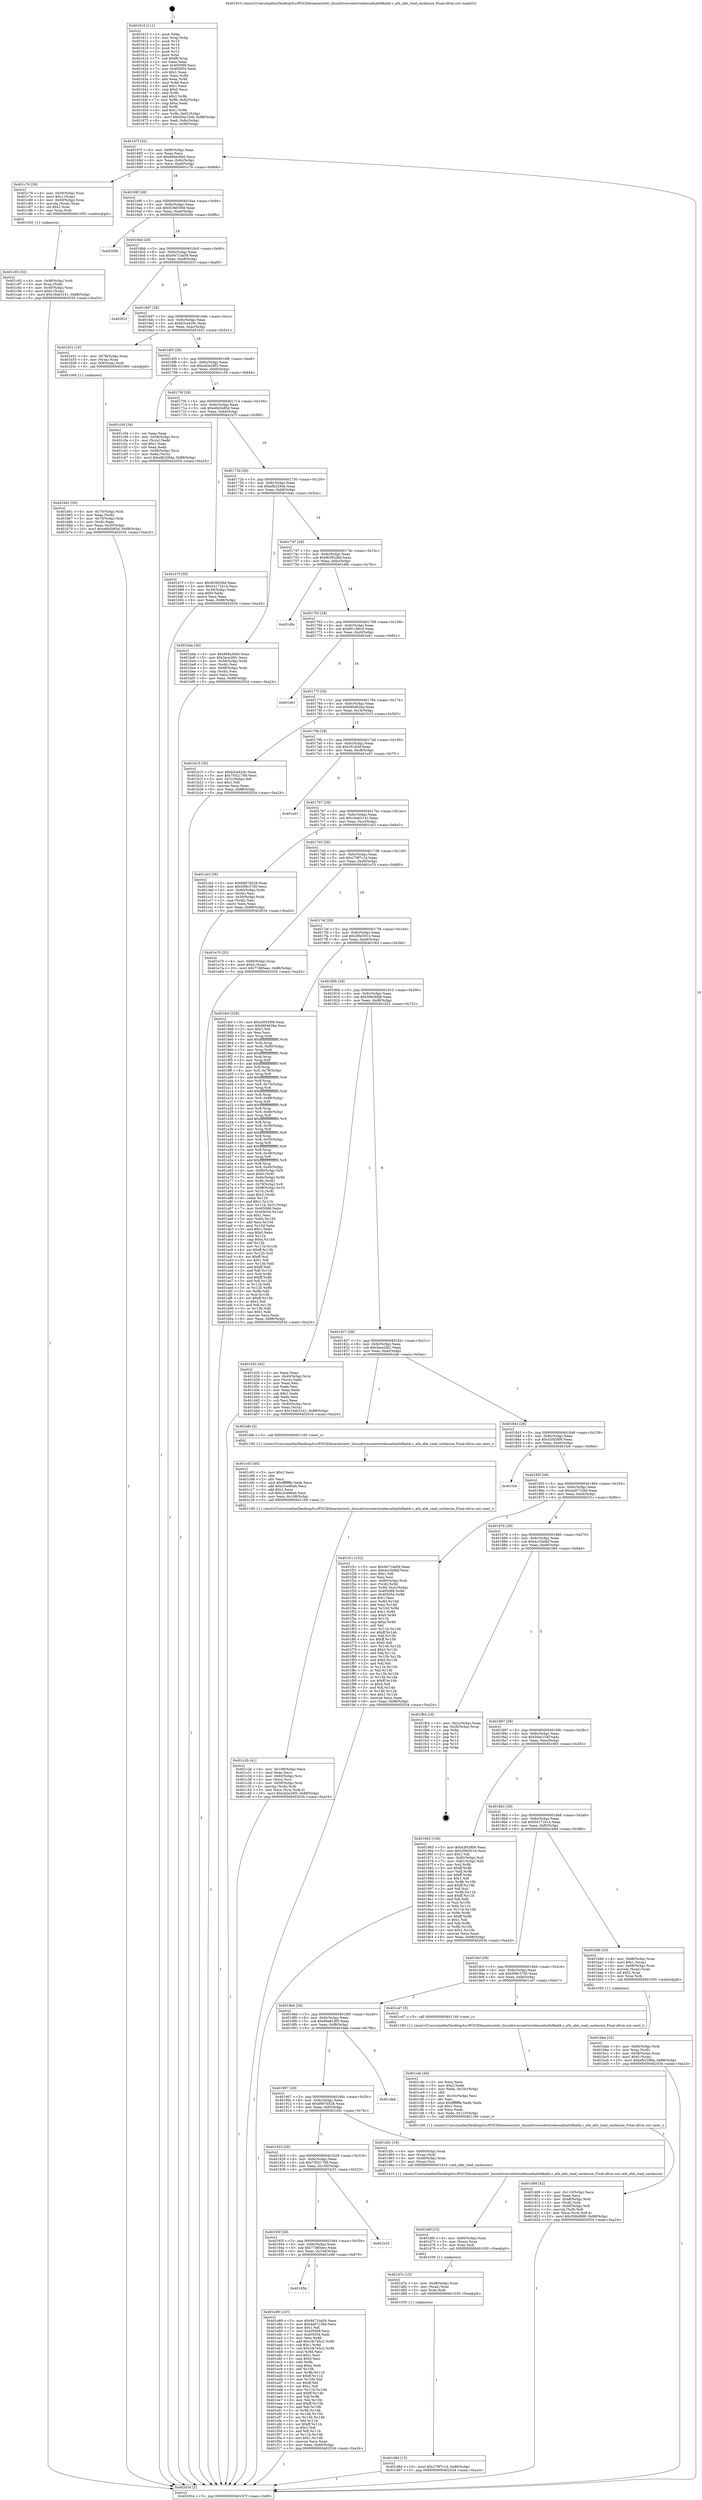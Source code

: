 digraph "0x401610" {
  label = "0x401610 (/mnt/c/Users/mathe/Desktop/tcc/POCII/binaries/extr_linuxdriversnetwirelessathath9kahb.c_ath_ahb_read_cachesize_Final-ollvm.out::main(0))"
  labelloc = "t"
  node[shape=record]

  Entry [label="",width=0.3,height=0.3,shape=circle,fillcolor=black,style=filled]
  "0x40167f" [label="{
     0x40167f [32]\l
     | [instrs]\l
     &nbsp;&nbsp;0x40167f \<+6\>: mov -0x88(%rbp),%eax\l
     &nbsp;&nbsp;0x401685 \<+2\>: mov %eax,%ecx\l
     &nbsp;&nbsp;0x401687 \<+6\>: sub $0x808a30e0,%ecx\l
     &nbsp;&nbsp;0x40168d \<+6\>: mov %eax,-0x9c(%rbp)\l
     &nbsp;&nbsp;0x401693 \<+6\>: mov %ecx,-0xa0(%rbp)\l
     &nbsp;&nbsp;0x401699 \<+6\>: je 0000000000401c76 \<main+0x666\>\l
  }"]
  "0x401c76" [label="{
     0x401c76 [29]\l
     | [instrs]\l
     &nbsp;&nbsp;0x401c76 \<+4\>: mov -0x50(%rbp),%rax\l
     &nbsp;&nbsp;0x401c7a \<+6\>: movl $0x1,(%rax)\l
     &nbsp;&nbsp;0x401c80 \<+4\>: mov -0x50(%rbp),%rax\l
     &nbsp;&nbsp;0x401c84 \<+3\>: movslq (%rax),%rax\l
     &nbsp;&nbsp;0x401c87 \<+4\>: shl $0x2,%rax\l
     &nbsp;&nbsp;0x401c8b \<+3\>: mov %rax,%rdi\l
     &nbsp;&nbsp;0x401c8e \<+5\>: call 0000000000401050 \<malloc@plt\>\l
     | [calls]\l
     &nbsp;&nbsp;0x401050 \{1\} (unknown)\l
  }"]
  "0x40169f" [label="{
     0x40169f [28]\l
     | [instrs]\l
     &nbsp;&nbsp;0x40169f \<+5\>: jmp 00000000004016a4 \<main+0x94\>\l
     &nbsp;&nbsp;0x4016a4 \<+6\>: mov -0x9c(%rbp),%eax\l
     &nbsp;&nbsp;0x4016aa \<+5\>: sub $0x929e559d,%eax\l
     &nbsp;&nbsp;0x4016af \<+6\>: mov %eax,-0xa4(%rbp)\l
     &nbsp;&nbsp;0x4016b5 \<+6\>: je 000000000040200b \<main+0x9fb\>\l
  }"]
  Exit [label="",width=0.3,height=0.3,shape=circle,fillcolor=black,style=filled,peripheries=2]
  "0x40200b" [label="{
     0x40200b\l
  }", style=dashed]
  "0x4016bb" [label="{
     0x4016bb [28]\l
     | [instrs]\l
     &nbsp;&nbsp;0x4016bb \<+5\>: jmp 00000000004016c0 \<main+0xb0\>\l
     &nbsp;&nbsp;0x4016c0 \<+6\>: mov -0x9c(%rbp),%eax\l
     &nbsp;&nbsp;0x4016c6 \<+5\>: sub $0x9471da59,%eax\l
     &nbsp;&nbsp;0x4016cb \<+6\>: mov %eax,-0xa8(%rbp)\l
     &nbsp;&nbsp;0x4016d1 \<+6\>: je 000000000040201f \<main+0xa0f\>\l
  }"]
  "0x40195b" [label="{
     0x40195b\l
  }", style=dashed]
  "0x40201f" [label="{
     0x40201f\l
  }", style=dashed]
  "0x4016d7" [label="{
     0x4016d7 [28]\l
     | [instrs]\l
     &nbsp;&nbsp;0x4016d7 \<+5\>: jmp 00000000004016dc \<main+0xcc\>\l
     &nbsp;&nbsp;0x4016dc \<+6\>: mov -0x9c(%rbp),%eax\l
     &nbsp;&nbsp;0x4016e2 \<+5\>: sub $0xb3ce429c,%eax\l
     &nbsp;&nbsp;0x4016e7 \<+6\>: mov %eax,-0xac(%rbp)\l
     &nbsp;&nbsp;0x4016ed \<+6\>: je 0000000000401b51 \<main+0x541\>\l
  }"]
  "0x401e89" [label="{
     0x401e89 [147]\l
     | [instrs]\l
     &nbsp;&nbsp;0x401e89 \<+5\>: mov $0x9471da59,%eax\l
     &nbsp;&nbsp;0x401e8e \<+5\>: mov $0x4a9713dd,%ecx\l
     &nbsp;&nbsp;0x401e93 \<+2\>: mov $0x1,%dl\l
     &nbsp;&nbsp;0x401e95 \<+7\>: mov 0x405068,%esi\l
     &nbsp;&nbsp;0x401e9c \<+7\>: mov 0x405054,%edi\l
     &nbsp;&nbsp;0x401ea3 \<+3\>: mov %esi,%r8d\l
     &nbsp;&nbsp;0x401ea6 \<+7\>: add $0x1fa745c2,%r8d\l
     &nbsp;&nbsp;0x401ead \<+4\>: sub $0x1,%r8d\l
     &nbsp;&nbsp;0x401eb1 \<+7\>: sub $0x1fa745c2,%r8d\l
     &nbsp;&nbsp;0x401eb8 \<+4\>: imul %r8d,%esi\l
     &nbsp;&nbsp;0x401ebc \<+3\>: and $0x1,%esi\l
     &nbsp;&nbsp;0x401ebf \<+3\>: cmp $0x0,%esi\l
     &nbsp;&nbsp;0x401ec2 \<+4\>: sete %r9b\l
     &nbsp;&nbsp;0x401ec6 \<+3\>: cmp $0xa,%edi\l
     &nbsp;&nbsp;0x401ec9 \<+4\>: setl %r10b\l
     &nbsp;&nbsp;0x401ecd \<+3\>: mov %r9b,%r11b\l
     &nbsp;&nbsp;0x401ed0 \<+4\>: xor $0xff,%r11b\l
     &nbsp;&nbsp;0x401ed4 \<+3\>: mov %r10b,%bl\l
     &nbsp;&nbsp;0x401ed7 \<+3\>: xor $0xff,%bl\l
     &nbsp;&nbsp;0x401eda \<+3\>: xor $0x1,%dl\l
     &nbsp;&nbsp;0x401edd \<+3\>: mov %r11b,%r14b\l
     &nbsp;&nbsp;0x401ee0 \<+4\>: and $0xff,%r14b\l
     &nbsp;&nbsp;0x401ee4 \<+3\>: and %dl,%r9b\l
     &nbsp;&nbsp;0x401ee7 \<+3\>: mov %bl,%r15b\l
     &nbsp;&nbsp;0x401eea \<+4\>: and $0xff,%r15b\l
     &nbsp;&nbsp;0x401eee \<+3\>: and %dl,%r10b\l
     &nbsp;&nbsp;0x401ef1 \<+3\>: or %r9b,%r14b\l
     &nbsp;&nbsp;0x401ef4 \<+3\>: or %r10b,%r15b\l
     &nbsp;&nbsp;0x401ef7 \<+3\>: xor %r15b,%r14b\l
     &nbsp;&nbsp;0x401efa \<+3\>: or %bl,%r11b\l
     &nbsp;&nbsp;0x401efd \<+4\>: xor $0xff,%r11b\l
     &nbsp;&nbsp;0x401f01 \<+3\>: or $0x1,%dl\l
     &nbsp;&nbsp;0x401f04 \<+3\>: and %dl,%r11b\l
     &nbsp;&nbsp;0x401f07 \<+3\>: or %r11b,%r14b\l
     &nbsp;&nbsp;0x401f0a \<+4\>: test $0x1,%r14b\l
     &nbsp;&nbsp;0x401f0e \<+3\>: cmovne %ecx,%eax\l
     &nbsp;&nbsp;0x401f11 \<+6\>: mov %eax,-0x88(%rbp)\l
     &nbsp;&nbsp;0x401f17 \<+5\>: jmp 0000000000402034 \<main+0xa24\>\l
  }"]
  "0x401b51" [label="{
     0x401b51 [16]\l
     | [instrs]\l
     &nbsp;&nbsp;0x401b51 \<+4\>: mov -0x78(%rbp),%rax\l
     &nbsp;&nbsp;0x401b55 \<+3\>: mov (%rax),%rax\l
     &nbsp;&nbsp;0x401b58 \<+4\>: mov 0x8(%rax),%rdi\l
     &nbsp;&nbsp;0x401b5c \<+5\>: call 0000000000401060 \<atoi@plt\>\l
     | [calls]\l
     &nbsp;&nbsp;0x401060 \{1\} (unknown)\l
  }"]
  "0x4016f3" [label="{
     0x4016f3 [28]\l
     | [instrs]\l
     &nbsp;&nbsp;0x4016f3 \<+5\>: jmp 00000000004016f8 \<main+0xe8\>\l
     &nbsp;&nbsp;0x4016f8 \<+6\>: mov -0x9c(%rbp),%eax\l
     &nbsp;&nbsp;0x4016fe \<+5\>: sub $0xcb2e26f3,%eax\l
     &nbsp;&nbsp;0x401703 \<+6\>: mov %eax,-0xb0(%rbp)\l
     &nbsp;&nbsp;0x401709 \<+6\>: je 0000000000401c54 \<main+0x644\>\l
  }"]
  "0x40193f" [label="{
     0x40193f [28]\l
     | [instrs]\l
     &nbsp;&nbsp;0x40193f \<+5\>: jmp 0000000000401944 \<main+0x334\>\l
     &nbsp;&nbsp;0x401944 \<+6\>: mov -0x9c(%rbp),%eax\l
     &nbsp;&nbsp;0x40194a \<+5\>: sub $0x77d85eec,%eax\l
     &nbsp;&nbsp;0x40194f \<+6\>: mov %eax,-0x104(%rbp)\l
     &nbsp;&nbsp;0x401955 \<+6\>: je 0000000000401e89 \<main+0x879\>\l
  }"]
  "0x401c54" [label="{
     0x401c54 [34]\l
     | [instrs]\l
     &nbsp;&nbsp;0x401c54 \<+2\>: xor %eax,%eax\l
     &nbsp;&nbsp;0x401c56 \<+4\>: mov -0x58(%rbp),%rcx\l
     &nbsp;&nbsp;0x401c5a \<+2\>: mov (%rcx),%edx\l
     &nbsp;&nbsp;0x401c5c \<+3\>: sub $0x1,%eax\l
     &nbsp;&nbsp;0x401c5f \<+2\>: sub %eax,%edx\l
     &nbsp;&nbsp;0x401c61 \<+4\>: mov -0x58(%rbp),%rcx\l
     &nbsp;&nbsp;0x401c65 \<+2\>: mov %edx,(%rcx)\l
     &nbsp;&nbsp;0x401c67 \<+10\>: movl $0xefb229da,-0x88(%rbp)\l
     &nbsp;&nbsp;0x401c71 \<+5\>: jmp 0000000000402034 \<main+0xa24\>\l
  }"]
  "0x40170f" [label="{
     0x40170f [28]\l
     | [instrs]\l
     &nbsp;&nbsp;0x40170f \<+5\>: jmp 0000000000401714 \<main+0x104\>\l
     &nbsp;&nbsp;0x401714 \<+6\>: mov -0x9c(%rbp),%eax\l
     &nbsp;&nbsp;0x40171a \<+5\>: sub $0xe6b5b85d,%eax\l
     &nbsp;&nbsp;0x40171f \<+6\>: mov %eax,-0xb4(%rbp)\l
     &nbsp;&nbsp;0x401725 \<+6\>: je 0000000000401b7f \<main+0x56f\>\l
  }"]
  "0x401b33" [label="{
     0x401b33\l
  }", style=dashed]
  "0x401b7f" [label="{
     0x401b7f [30]\l
     | [instrs]\l
     &nbsp;&nbsp;0x401b7f \<+5\>: mov $0xf639526d,%eax\l
     &nbsp;&nbsp;0x401b84 \<+5\>: mov $0x54171b14,%ecx\l
     &nbsp;&nbsp;0x401b89 \<+3\>: mov -0x30(%rbp),%edx\l
     &nbsp;&nbsp;0x401b8c \<+3\>: cmp $0x0,%edx\l
     &nbsp;&nbsp;0x401b8f \<+3\>: cmove %ecx,%eax\l
     &nbsp;&nbsp;0x401b92 \<+6\>: mov %eax,-0x88(%rbp)\l
     &nbsp;&nbsp;0x401b98 \<+5\>: jmp 0000000000402034 \<main+0xa24\>\l
  }"]
  "0x40172b" [label="{
     0x40172b [28]\l
     | [instrs]\l
     &nbsp;&nbsp;0x40172b \<+5\>: jmp 0000000000401730 \<main+0x120\>\l
     &nbsp;&nbsp;0x401730 \<+6\>: mov -0x9c(%rbp),%eax\l
     &nbsp;&nbsp;0x401736 \<+5\>: sub $0xefb229da,%eax\l
     &nbsp;&nbsp;0x40173b \<+6\>: mov %eax,-0xb8(%rbp)\l
     &nbsp;&nbsp;0x401741 \<+6\>: je 0000000000401bda \<main+0x5ca\>\l
  }"]
  "0x401d8d" [label="{
     0x401d8d [15]\l
     | [instrs]\l
     &nbsp;&nbsp;0x401d8d \<+10\>: movl $0x279f7c1d,-0x88(%rbp)\l
     &nbsp;&nbsp;0x401d97 \<+5\>: jmp 0000000000402034 \<main+0xa24\>\l
  }"]
  "0x401bda" [label="{
     0x401bda [36]\l
     | [instrs]\l
     &nbsp;&nbsp;0x401bda \<+5\>: mov $0x808a30e0,%eax\l
     &nbsp;&nbsp;0x401bdf \<+5\>: mov $0x3ace2fd1,%ecx\l
     &nbsp;&nbsp;0x401be4 \<+4\>: mov -0x58(%rbp),%rdx\l
     &nbsp;&nbsp;0x401be8 \<+2\>: mov (%rdx),%esi\l
     &nbsp;&nbsp;0x401bea \<+4\>: mov -0x68(%rbp),%rdx\l
     &nbsp;&nbsp;0x401bee \<+2\>: cmp (%rdx),%esi\l
     &nbsp;&nbsp;0x401bf0 \<+3\>: cmovl %ecx,%eax\l
     &nbsp;&nbsp;0x401bf3 \<+6\>: mov %eax,-0x88(%rbp)\l
     &nbsp;&nbsp;0x401bf9 \<+5\>: jmp 0000000000402034 \<main+0xa24\>\l
  }"]
  "0x401747" [label="{
     0x401747 [28]\l
     | [instrs]\l
     &nbsp;&nbsp;0x401747 \<+5\>: jmp 000000000040174c \<main+0x13c\>\l
     &nbsp;&nbsp;0x40174c \<+6\>: mov -0x9c(%rbp),%eax\l
     &nbsp;&nbsp;0x401752 \<+5\>: sub $0xf639526d,%eax\l
     &nbsp;&nbsp;0x401757 \<+6\>: mov %eax,-0xbc(%rbp)\l
     &nbsp;&nbsp;0x40175d \<+6\>: je 0000000000401d9c \<main+0x78c\>\l
  }"]
  "0x401d7e" [label="{
     0x401d7e [15]\l
     | [instrs]\l
     &nbsp;&nbsp;0x401d7e \<+4\>: mov -0x48(%rbp),%rax\l
     &nbsp;&nbsp;0x401d82 \<+3\>: mov (%rax),%rax\l
     &nbsp;&nbsp;0x401d85 \<+3\>: mov %rax,%rdi\l
     &nbsp;&nbsp;0x401d88 \<+5\>: call 0000000000401030 \<free@plt\>\l
     | [calls]\l
     &nbsp;&nbsp;0x401030 \{1\} (unknown)\l
  }"]
  "0x401d9c" [label="{
     0x401d9c\l
  }", style=dashed]
  "0x401763" [label="{
     0x401763 [28]\l
     | [instrs]\l
     &nbsp;&nbsp;0x401763 \<+5\>: jmp 0000000000401768 \<main+0x158\>\l
     &nbsp;&nbsp;0x401768 \<+6\>: mov -0x9c(%rbp),%eax\l
     &nbsp;&nbsp;0x40176e \<+5\>: sub $0xf81166c9,%eax\l
     &nbsp;&nbsp;0x401773 \<+6\>: mov %eax,-0xc0(%rbp)\l
     &nbsp;&nbsp;0x401779 \<+6\>: je 0000000000401e61 \<main+0x851\>\l
  }"]
  "0x401d6f" [label="{
     0x401d6f [15]\l
     | [instrs]\l
     &nbsp;&nbsp;0x401d6f \<+4\>: mov -0x60(%rbp),%rax\l
     &nbsp;&nbsp;0x401d73 \<+3\>: mov (%rax),%rax\l
     &nbsp;&nbsp;0x401d76 \<+3\>: mov %rax,%rdi\l
     &nbsp;&nbsp;0x401d79 \<+5\>: call 0000000000401030 \<free@plt\>\l
     | [calls]\l
     &nbsp;&nbsp;0x401030 \{1\} (unknown)\l
  }"]
  "0x401e61" [label="{
     0x401e61\l
  }", style=dashed]
  "0x40177f" [label="{
     0x40177f [28]\l
     | [instrs]\l
     &nbsp;&nbsp;0x40177f \<+5\>: jmp 0000000000401784 \<main+0x174\>\l
     &nbsp;&nbsp;0x401784 \<+6\>: mov -0x9c(%rbp),%eax\l
     &nbsp;&nbsp;0x40178a \<+5\>: sub $0xfd0462ba,%eax\l
     &nbsp;&nbsp;0x40178f \<+6\>: mov %eax,-0xc4(%rbp)\l
     &nbsp;&nbsp;0x401795 \<+6\>: je 0000000000401b15 \<main+0x505\>\l
  }"]
  "0x401923" [label="{
     0x401923 [28]\l
     | [instrs]\l
     &nbsp;&nbsp;0x401923 \<+5\>: jmp 0000000000401928 \<main+0x318\>\l
     &nbsp;&nbsp;0x401928 \<+6\>: mov -0x9c(%rbp),%eax\l
     &nbsp;&nbsp;0x40192e \<+5\>: sub $0x75021789,%eax\l
     &nbsp;&nbsp;0x401933 \<+6\>: mov %eax,-0x100(%rbp)\l
     &nbsp;&nbsp;0x401939 \<+6\>: je 0000000000401b33 \<main+0x523\>\l
  }"]
  "0x401b15" [label="{
     0x401b15 [30]\l
     | [instrs]\l
     &nbsp;&nbsp;0x401b15 \<+5\>: mov $0xb3ce429c,%eax\l
     &nbsp;&nbsp;0x401b1a \<+5\>: mov $0x75021789,%ecx\l
     &nbsp;&nbsp;0x401b1f \<+3\>: mov -0x31(%rbp),%dl\l
     &nbsp;&nbsp;0x401b22 \<+3\>: test $0x1,%dl\l
     &nbsp;&nbsp;0x401b25 \<+3\>: cmovne %ecx,%eax\l
     &nbsp;&nbsp;0x401b28 \<+6\>: mov %eax,-0x88(%rbp)\l
     &nbsp;&nbsp;0x401b2e \<+5\>: jmp 0000000000402034 \<main+0xa24\>\l
  }"]
  "0x40179b" [label="{
     0x40179b [28]\l
     | [instrs]\l
     &nbsp;&nbsp;0x40179b \<+5\>: jmp 00000000004017a0 \<main+0x190\>\l
     &nbsp;&nbsp;0x4017a0 \<+6\>: mov -0x9c(%rbp),%eax\l
     &nbsp;&nbsp;0x4017a6 \<+5\>: sub $0x351fcbf,%eax\l
     &nbsp;&nbsp;0x4017ab \<+6\>: mov %eax,-0xc8(%rbp)\l
     &nbsp;&nbsp;0x4017b1 \<+6\>: je 0000000000401e01 \<main+0x7f1\>\l
  }"]
  "0x401d5c" [label="{
     0x401d5c [19]\l
     | [instrs]\l
     &nbsp;&nbsp;0x401d5c \<+4\>: mov -0x60(%rbp),%rax\l
     &nbsp;&nbsp;0x401d60 \<+3\>: mov (%rax),%rdi\l
     &nbsp;&nbsp;0x401d63 \<+4\>: mov -0x48(%rbp),%rax\l
     &nbsp;&nbsp;0x401d67 \<+3\>: mov (%rax),%rsi\l
     &nbsp;&nbsp;0x401d6a \<+5\>: call 0000000000401410 \<ath_ahb_read_cachesize\>\l
     | [calls]\l
     &nbsp;&nbsp;0x401410 \{1\} (/mnt/c/Users/mathe/Desktop/tcc/POCII/binaries/extr_linuxdriversnetwirelessathath9kahb.c_ath_ahb_read_cachesize_Final-ollvm.out::ath_ahb_read_cachesize)\l
  }"]
  "0x401e01" [label="{
     0x401e01\l
  }", style=dashed]
  "0x4017b7" [label="{
     0x4017b7 [28]\l
     | [instrs]\l
     &nbsp;&nbsp;0x4017b7 \<+5\>: jmp 00000000004017bc \<main+0x1ac\>\l
     &nbsp;&nbsp;0x4017bc \<+6\>: mov -0x9c(%rbp),%eax\l
     &nbsp;&nbsp;0x4017c2 \<+5\>: sub $0x16eb3141,%eax\l
     &nbsp;&nbsp;0x4017c7 \<+6\>: mov %eax,-0xcc(%rbp)\l
     &nbsp;&nbsp;0x4017cd \<+6\>: je 0000000000401cb3 \<main+0x6a3\>\l
  }"]
  "0x401907" [label="{
     0x401907 [28]\l
     | [instrs]\l
     &nbsp;&nbsp;0x401907 \<+5\>: jmp 000000000040190c \<main+0x2fc\>\l
     &nbsp;&nbsp;0x40190c \<+6\>: mov -0x9c(%rbp),%eax\l
     &nbsp;&nbsp;0x401912 \<+5\>: sub $0x6807d528,%eax\l
     &nbsp;&nbsp;0x401917 \<+6\>: mov %eax,-0xfc(%rbp)\l
     &nbsp;&nbsp;0x40191d \<+6\>: je 0000000000401d5c \<main+0x74c\>\l
  }"]
  "0x401cb3" [label="{
     0x401cb3 [36]\l
     | [instrs]\l
     &nbsp;&nbsp;0x401cb3 \<+5\>: mov $0x6807d528,%eax\l
     &nbsp;&nbsp;0x401cb8 \<+5\>: mov $0x599c37d5,%ecx\l
     &nbsp;&nbsp;0x401cbd \<+4\>: mov -0x40(%rbp),%rdx\l
     &nbsp;&nbsp;0x401cc1 \<+2\>: mov (%rdx),%esi\l
     &nbsp;&nbsp;0x401cc3 \<+4\>: mov -0x50(%rbp),%rdx\l
     &nbsp;&nbsp;0x401cc7 \<+2\>: cmp (%rdx),%esi\l
     &nbsp;&nbsp;0x401cc9 \<+3\>: cmovl %ecx,%eax\l
     &nbsp;&nbsp;0x401ccc \<+6\>: mov %eax,-0x88(%rbp)\l
     &nbsp;&nbsp;0x401cd2 \<+5\>: jmp 0000000000402034 \<main+0xa24\>\l
  }"]
  "0x4017d3" [label="{
     0x4017d3 [28]\l
     | [instrs]\l
     &nbsp;&nbsp;0x4017d3 \<+5\>: jmp 00000000004017d8 \<main+0x1c8\>\l
     &nbsp;&nbsp;0x4017d8 \<+6\>: mov -0x9c(%rbp),%eax\l
     &nbsp;&nbsp;0x4017de \<+5\>: sub $0x279f7c1d,%eax\l
     &nbsp;&nbsp;0x4017e3 \<+6\>: mov %eax,-0xd0(%rbp)\l
     &nbsp;&nbsp;0x4017e9 \<+6\>: je 0000000000401e70 \<main+0x860\>\l
  }"]
  "0x401dab" [label="{
     0x401dab\l
  }", style=dashed]
  "0x401e70" [label="{
     0x401e70 [25]\l
     | [instrs]\l
     &nbsp;&nbsp;0x401e70 \<+4\>: mov -0x80(%rbp),%rax\l
     &nbsp;&nbsp;0x401e74 \<+6\>: movl $0x0,(%rax)\l
     &nbsp;&nbsp;0x401e7a \<+10\>: movl $0x77d85eec,-0x88(%rbp)\l
     &nbsp;&nbsp;0x401e84 \<+5\>: jmp 0000000000402034 \<main+0xa24\>\l
  }"]
  "0x4017ef" [label="{
     0x4017ef [28]\l
     | [instrs]\l
     &nbsp;&nbsp;0x4017ef \<+5\>: jmp 00000000004017f4 \<main+0x1e4\>\l
     &nbsp;&nbsp;0x4017f4 \<+6\>: mov -0x9c(%rbp),%eax\l
     &nbsp;&nbsp;0x4017fa \<+5\>: sub $0x2f0e5014,%eax\l
     &nbsp;&nbsp;0x4017ff \<+6\>: mov %eax,-0xd4(%rbp)\l
     &nbsp;&nbsp;0x401805 \<+6\>: je 00000000004019cf \<main+0x3bf\>\l
  }"]
  "0x401d08" [label="{
     0x401d08 [42]\l
     | [instrs]\l
     &nbsp;&nbsp;0x401d08 \<+6\>: mov -0x110(%rbp),%ecx\l
     &nbsp;&nbsp;0x401d0e \<+3\>: imul %eax,%ecx\l
     &nbsp;&nbsp;0x401d11 \<+4\>: mov -0x48(%rbp),%rdi\l
     &nbsp;&nbsp;0x401d15 \<+3\>: mov (%rdi),%rdi\l
     &nbsp;&nbsp;0x401d18 \<+4\>: mov -0x40(%rbp),%r8\l
     &nbsp;&nbsp;0x401d1c \<+3\>: movslq (%r8),%r8\l
     &nbsp;&nbsp;0x401d1f \<+4\>: mov %ecx,(%rdi,%r8,4)\l
     &nbsp;&nbsp;0x401d23 \<+10\>: movl $0x308c8fd9,-0x88(%rbp)\l
     &nbsp;&nbsp;0x401d2d \<+5\>: jmp 0000000000402034 \<main+0xa24\>\l
  }"]
  "0x4019cf" [label="{
     0x4019cf [326]\l
     | [instrs]\l
     &nbsp;&nbsp;0x4019cf \<+5\>: mov $0x43f43f09,%eax\l
     &nbsp;&nbsp;0x4019d4 \<+5\>: mov $0xfd0462ba,%ecx\l
     &nbsp;&nbsp;0x4019d9 \<+2\>: mov $0x1,%dl\l
     &nbsp;&nbsp;0x4019db \<+2\>: xor %esi,%esi\l
     &nbsp;&nbsp;0x4019dd \<+3\>: mov %rsp,%rdi\l
     &nbsp;&nbsp;0x4019e0 \<+4\>: add $0xfffffffffffffff0,%rdi\l
     &nbsp;&nbsp;0x4019e4 \<+3\>: mov %rdi,%rsp\l
     &nbsp;&nbsp;0x4019e7 \<+4\>: mov %rdi,-0x80(%rbp)\l
     &nbsp;&nbsp;0x4019eb \<+3\>: mov %rsp,%rdi\l
     &nbsp;&nbsp;0x4019ee \<+4\>: add $0xfffffffffffffff0,%rdi\l
     &nbsp;&nbsp;0x4019f2 \<+3\>: mov %rdi,%rsp\l
     &nbsp;&nbsp;0x4019f5 \<+3\>: mov %rsp,%r8\l
     &nbsp;&nbsp;0x4019f8 \<+4\>: add $0xfffffffffffffff0,%r8\l
     &nbsp;&nbsp;0x4019fc \<+3\>: mov %r8,%rsp\l
     &nbsp;&nbsp;0x4019ff \<+4\>: mov %r8,-0x78(%rbp)\l
     &nbsp;&nbsp;0x401a03 \<+3\>: mov %rsp,%r8\l
     &nbsp;&nbsp;0x401a06 \<+4\>: add $0xfffffffffffffff0,%r8\l
     &nbsp;&nbsp;0x401a0a \<+3\>: mov %r8,%rsp\l
     &nbsp;&nbsp;0x401a0d \<+4\>: mov %r8,-0x70(%rbp)\l
     &nbsp;&nbsp;0x401a11 \<+3\>: mov %rsp,%r8\l
     &nbsp;&nbsp;0x401a14 \<+4\>: add $0xfffffffffffffff0,%r8\l
     &nbsp;&nbsp;0x401a18 \<+3\>: mov %r8,%rsp\l
     &nbsp;&nbsp;0x401a1b \<+4\>: mov %r8,-0x68(%rbp)\l
     &nbsp;&nbsp;0x401a1f \<+3\>: mov %rsp,%r8\l
     &nbsp;&nbsp;0x401a22 \<+4\>: add $0xfffffffffffffff0,%r8\l
     &nbsp;&nbsp;0x401a26 \<+3\>: mov %r8,%rsp\l
     &nbsp;&nbsp;0x401a29 \<+4\>: mov %r8,-0x60(%rbp)\l
     &nbsp;&nbsp;0x401a2d \<+3\>: mov %rsp,%r8\l
     &nbsp;&nbsp;0x401a30 \<+4\>: add $0xfffffffffffffff0,%r8\l
     &nbsp;&nbsp;0x401a34 \<+3\>: mov %r8,%rsp\l
     &nbsp;&nbsp;0x401a37 \<+4\>: mov %r8,-0x58(%rbp)\l
     &nbsp;&nbsp;0x401a3b \<+3\>: mov %rsp,%r8\l
     &nbsp;&nbsp;0x401a3e \<+4\>: add $0xfffffffffffffff0,%r8\l
     &nbsp;&nbsp;0x401a42 \<+3\>: mov %r8,%rsp\l
     &nbsp;&nbsp;0x401a45 \<+4\>: mov %r8,-0x50(%rbp)\l
     &nbsp;&nbsp;0x401a49 \<+3\>: mov %rsp,%r8\l
     &nbsp;&nbsp;0x401a4c \<+4\>: add $0xfffffffffffffff0,%r8\l
     &nbsp;&nbsp;0x401a50 \<+3\>: mov %r8,%rsp\l
     &nbsp;&nbsp;0x401a53 \<+4\>: mov %r8,-0x48(%rbp)\l
     &nbsp;&nbsp;0x401a57 \<+3\>: mov %rsp,%r8\l
     &nbsp;&nbsp;0x401a5a \<+4\>: add $0xfffffffffffffff0,%r8\l
     &nbsp;&nbsp;0x401a5e \<+3\>: mov %r8,%rsp\l
     &nbsp;&nbsp;0x401a61 \<+4\>: mov %r8,-0x40(%rbp)\l
     &nbsp;&nbsp;0x401a65 \<+4\>: mov -0x80(%rbp),%r8\l
     &nbsp;&nbsp;0x401a69 \<+7\>: movl $0x0,(%r8)\l
     &nbsp;&nbsp;0x401a70 \<+7\>: mov -0x8c(%rbp),%r9d\l
     &nbsp;&nbsp;0x401a77 \<+3\>: mov %r9d,(%rdi)\l
     &nbsp;&nbsp;0x401a7a \<+4\>: mov -0x78(%rbp),%r8\l
     &nbsp;&nbsp;0x401a7e \<+7\>: mov -0x98(%rbp),%r10\l
     &nbsp;&nbsp;0x401a85 \<+3\>: mov %r10,(%r8)\l
     &nbsp;&nbsp;0x401a88 \<+3\>: cmpl $0x2,(%rdi)\l
     &nbsp;&nbsp;0x401a8b \<+4\>: setne %r11b\l
     &nbsp;&nbsp;0x401a8f \<+4\>: and $0x1,%r11b\l
     &nbsp;&nbsp;0x401a93 \<+4\>: mov %r11b,-0x31(%rbp)\l
     &nbsp;&nbsp;0x401a97 \<+7\>: mov 0x405068,%ebx\l
     &nbsp;&nbsp;0x401a9e \<+8\>: mov 0x405054,%r14d\l
     &nbsp;&nbsp;0x401aa6 \<+3\>: sub $0x1,%esi\l
     &nbsp;&nbsp;0x401aa9 \<+3\>: mov %ebx,%r15d\l
     &nbsp;&nbsp;0x401aac \<+3\>: add %esi,%r15d\l
     &nbsp;&nbsp;0x401aaf \<+4\>: imul %r15d,%ebx\l
     &nbsp;&nbsp;0x401ab3 \<+3\>: and $0x1,%ebx\l
     &nbsp;&nbsp;0x401ab6 \<+3\>: cmp $0x0,%ebx\l
     &nbsp;&nbsp;0x401ab9 \<+4\>: sete %r11b\l
     &nbsp;&nbsp;0x401abd \<+4\>: cmp $0xa,%r14d\l
     &nbsp;&nbsp;0x401ac1 \<+4\>: setl %r12b\l
     &nbsp;&nbsp;0x401ac5 \<+3\>: mov %r11b,%r13b\l
     &nbsp;&nbsp;0x401ac8 \<+4\>: xor $0xff,%r13b\l
     &nbsp;&nbsp;0x401acc \<+3\>: mov %r12b,%sil\l
     &nbsp;&nbsp;0x401acf \<+4\>: xor $0xff,%sil\l
     &nbsp;&nbsp;0x401ad3 \<+3\>: xor $0x1,%dl\l
     &nbsp;&nbsp;0x401ad6 \<+3\>: mov %r13b,%dil\l
     &nbsp;&nbsp;0x401ad9 \<+4\>: and $0xff,%dil\l
     &nbsp;&nbsp;0x401add \<+3\>: and %dl,%r11b\l
     &nbsp;&nbsp;0x401ae0 \<+3\>: mov %sil,%r8b\l
     &nbsp;&nbsp;0x401ae3 \<+4\>: and $0xff,%r8b\l
     &nbsp;&nbsp;0x401ae7 \<+3\>: and %dl,%r12b\l
     &nbsp;&nbsp;0x401aea \<+3\>: or %r11b,%dil\l
     &nbsp;&nbsp;0x401aed \<+3\>: or %r12b,%r8b\l
     &nbsp;&nbsp;0x401af0 \<+3\>: xor %r8b,%dil\l
     &nbsp;&nbsp;0x401af3 \<+3\>: or %sil,%r13b\l
     &nbsp;&nbsp;0x401af6 \<+4\>: xor $0xff,%r13b\l
     &nbsp;&nbsp;0x401afa \<+3\>: or $0x1,%dl\l
     &nbsp;&nbsp;0x401afd \<+3\>: and %dl,%r13b\l
     &nbsp;&nbsp;0x401b00 \<+3\>: or %r13b,%dil\l
     &nbsp;&nbsp;0x401b03 \<+4\>: test $0x1,%dil\l
     &nbsp;&nbsp;0x401b07 \<+3\>: cmovne %ecx,%eax\l
     &nbsp;&nbsp;0x401b0a \<+6\>: mov %eax,-0x88(%rbp)\l
     &nbsp;&nbsp;0x401b10 \<+5\>: jmp 0000000000402034 \<main+0xa24\>\l
  }"]
  "0x40180b" [label="{
     0x40180b [28]\l
     | [instrs]\l
     &nbsp;&nbsp;0x40180b \<+5\>: jmp 0000000000401810 \<main+0x200\>\l
     &nbsp;&nbsp;0x401810 \<+6\>: mov -0x9c(%rbp),%eax\l
     &nbsp;&nbsp;0x401816 \<+5\>: sub $0x308c8fd9,%eax\l
     &nbsp;&nbsp;0x40181b \<+6\>: mov %eax,-0xd8(%rbp)\l
     &nbsp;&nbsp;0x401821 \<+6\>: je 0000000000401d32 \<main+0x722\>\l
  }"]
  "0x401cdc" [label="{
     0x401cdc [44]\l
     | [instrs]\l
     &nbsp;&nbsp;0x401cdc \<+2\>: xor %ecx,%ecx\l
     &nbsp;&nbsp;0x401cde \<+5\>: mov $0x2,%edx\l
     &nbsp;&nbsp;0x401ce3 \<+6\>: mov %edx,-0x10c(%rbp)\l
     &nbsp;&nbsp;0x401ce9 \<+1\>: cltd\l
     &nbsp;&nbsp;0x401cea \<+6\>: mov -0x10c(%rbp),%esi\l
     &nbsp;&nbsp;0x401cf0 \<+2\>: idiv %esi\l
     &nbsp;&nbsp;0x401cf2 \<+6\>: imul $0xfffffffe,%edx,%edx\l
     &nbsp;&nbsp;0x401cf8 \<+3\>: sub $0x1,%ecx\l
     &nbsp;&nbsp;0x401cfb \<+2\>: sub %ecx,%edx\l
     &nbsp;&nbsp;0x401cfd \<+6\>: mov %edx,-0x110(%rbp)\l
     &nbsp;&nbsp;0x401d03 \<+5\>: call 0000000000401160 \<next_i\>\l
     | [calls]\l
     &nbsp;&nbsp;0x401160 \{1\} (/mnt/c/Users/mathe/Desktop/tcc/POCII/binaries/extr_linuxdriversnetwirelessathath9kahb.c_ath_ahb_read_cachesize_Final-ollvm.out::next_i)\l
  }"]
  "0x401d32" [label="{
     0x401d32 [42]\l
     | [instrs]\l
     &nbsp;&nbsp;0x401d32 \<+2\>: xor %eax,%eax\l
     &nbsp;&nbsp;0x401d34 \<+4\>: mov -0x40(%rbp),%rcx\l
     &nbsp;&nbsp;0x401d38 \<+2\>: mov (%rcx),%edx\l
     &nbsp;&nbsp;0x401d3a \<+2\>: mov %eax,%esi\l
     &nbsp;&nbsp;0x401d3c \<+2\>: sub %edx,%esi\l
     &nbsp;&nbsp;0x401d3e \<+2\>: mov %eax,%edx\l
     &nbsp;&nbsp;0x401d40 \<+3\>: sub $0x1,%edx\l
     &nbsp;&nbsp;0x401d43 \<+2\>: add %edx,%esi\l
     &nbsp;&nbsp;0x401d45 \<+2\>: sub %esi,%eax\l
     &nbsp;&nbsp;0x401d47 \<+4\>: mov -0x40(%rbp),%rcx\l
     &nbsp;&nbsp;0x401d4b \<+2\>: mov %eax,(%rcx)\l
     &nbsp;&nbsp;0x401d4d \<+10\>: movl $0x16eb3141,-0x88(%rbp)\l
     &nbsp;&nbsp;0x401d57 \<+5\>: jmp 0000000000402034 \<main+0xa24\>\l
  }"]
  "0x401827" [label="{
     0x401827 [28]\l
     | [instrs]\l
     &nbsp;&nbsp;0x401827 \<+5\>: jmp 000000000040182c \<main+0x21c\>\l
     &nbsp;&nbsp;0x40182c \<+6\>: mov -0x9c(%rbp),%eax\l
     &nbsp;&nbsp;0x401832 \<+5\>: sub $0x3ace2fd1,%eax\l
     &nbsp;&nbsp;0x401837 \<+6\>: mov %eax,-0xdc(%rbp)\l
     &nbsp;&nbsp;0x40183d \<+6\>: je 0000000000401bfe \<main+0x5ee\>\l
  }"]
  "0x4018eb" [label="{
     0x4018eb [28]\l
     | [instrs]\l
     &nbsp;&nbsp;0x4018eb \<+5\>: jmp 00000000004018f0 \<main+0x2e0\>\l
     &nbsp;&nbsp;0x4018f0 \<+6\>: mov -0x9c(%rbp),%eax\l
     &nbsp;&nbsp;0x4018f6 \<+5\>: sub $0x66e818f5,%eax\l
     &nbsp;&nbsp;0x4018fb \<+6\>: mov %eax,-0xf8(%rbp)\l
     &nbsp;&nbsp;0x401901 \<+6\>: je 0000000000401dab \<main+0x79b\>\l
  }"]
  "0x401bfe" [label="{
     0x401bfe [5]\l
     | [instrs]\l
     &nbsp;&nbsp;0x401bfe \<+5\>: call 0000000000401160 \<next_i\>\l
     | [calls]\l
     &nbsp;&nbsp;0x401160 \{1\} (/mnt/c/Users/mathe/Desktop/tcc/POCII/binaries/extr_linuxdriversnetwirelessathath9kahb.c_ath_ahb_read_cachesize_Final-ollvm.out::next_i)\l
  }"]
  "0x401843" [label="{
     0x401843 [28]\l
     | [instrs]\l
     &nbsp;&nbsp;0x401843 \<+5\>: jmp 0000000000401848 \<main+0x238\>\l
     &nbsp;&nbsp;0x401848 \<+6\>: mov -0x9c(%rbp),%eax\l
     &nbsp;&nbsp;0x40184e \<+5\>: sub $0x43f43f09,%eax\l
     &nbsp;&nbsp;0x401853 \<+6\>: mov %eax,-0xe0(%rbp)\l
     &nbsp;&nbsp;0x401859 \<+6\>: je 0000000000401fc6 \<main+0x9b6\>\l
  }"]
  "0x401cd7" [label="{
     0x401cd7 [5]\l
     | [instrs]\l
     &nbsp;&nbsp;0x401cd7 \<+5\>: call 0000000000401160 \<next_i\>\l
     | [calls]\l
     &nbsp;&nbsp;0x401160 \{1\} (/mnt/c/Users/mathe/Desktop/tcc/POCII/binaries/extr_linuxdriversnetwirelessathath9kahb.c_ath_ahb_read_cachesize_Final-ollvm.out::next_i)\l
  }"]
  "0x401fc6" [label="{
     0x401fc6\l
  }", style=dashed]
  "0x40185f" [label="{
     0x40185f [28]\l
     | [instrs]\l
     &nbsp;&nbsp;0x40185f \<+5\>: jmp 0000000000401864 \<main+0x254\>\l
     &nbsp;&nbsp;0x401864 \<+6\>: mov -0x9c(%rbp),%eax\l
     &nbsp;&nbsp;0x40186a \<+5\>: sub $0x4a9713dd,%eax\l
     &nbsp;&nbsp;0x40186f \<+6\>: mov %eax,-0xe4(%rbp)\l
     &nbsp;&nbsp;0x401875 \<+6\>: je 0000000000401f1c \<main+0x90c\>\l
  }"]
  "0x401c93" [label="{
     0x401c93 [32]\l
     | [instrs]\l
     &nbsp;&nbsp;0x401c93 \<+4\>: mov -0x48(%rbp),%rdi\l
     &nbsp;&nbsp;0x401c97 \<+3\>: mov %rax,(%rdi)\l
     &nbsp;&nbsp;0x401c9a \<+4\>: mov -0x40(%rbp),%rax\l
     &nbsp;&nbsp;0x401c9e \<+6\>: movl $0x0,(%rax)\l
     &nbsp;&nbsp;0x401ca4 \<+10\>: movl $0x16eb3141,-0x88(%rbp)\l
     &nbsp;&nbsp;0x401cae \<+5\>: jmp 0000000000402034 \<main+0xa24\>\l
  }"]
  "0x401f1c" [label="{
     0x401f1c [152]\l
     | [instrs]\l
     &nbsp;&nbsp;0x401f1c \<+5\>: mov $0x9471da59,%eax\l
     &nbsp;&nbsp;0x401f21 \<+5\>: mov $0x4cc5d4bf,%ecx\l
     &nbsp;&nbsp;0x401f26 \<+2\>: mov $0x1,%dl\l
     &nbsp;&nbsp;0x401f28 \<+2\>: xor %esi,%esi\l
     &nbsp;&nbsp;0x401f2a \<+4\>: mov -0x80(%rbp),%rdi\l
     &nbsp;&nbsp;0x401f2e \<+3\>: mov (%rdi),%r8d\l
     &nbsp;&nbsp;0x401f31 \<+4\>: mov %r8d,-0x2c(%rbp)\l
     &nbsp;&nbsp;0x401f35 \<+8\>: mov 0x405068,%r8d\l
     &nbsp;&nbsp;0x401f3d \<+8\>: mov 0x405054,%r9d\l
     &nbsp;&nbsp;0x401f45 \<+3\>: sub $0x1,%esi\l
     &nbsp;&nbsp;0x401f48 \<+3\>: mov %r8d,%r10d\l
     &nbsp;&nbsp;0x401f4b \<+3\>: add %esi,%r10d\l
     &nbsp;&nbsp;0x401f4e \<+4\>: imul %r10d,%r8d\l
     &nbsp;&nbsp;0x401f52 \<+4\>: and $0x1,%r8d\l
     &nbsp;&nbsp;0x401f56 \<+4\>: cmp $0x0,%r8d\l
     &nbsp;&nbsp;0x401f5a \<+4\>: sete %r11b\l
     &nbsp;&nbsp;0x401f5e \<+4\>: cmp $0xa,%r9d\l
     &nbsp;&nbsp;0x401f62 \<+3\>: setl %bl\l
     &nbsp;&nbsp;0x401f65 \<+3\>: mov %r11b,%r14b\l
     &nbsp;&nbsp;0x401f68 \<+4\>: xor $0xff,%r14b\l
     &nbsp;&nbsp;0x401f6c \<+3\>: mov %bl,%r15b\l
     &nbsp;&nbsp;0x401f6f \<+4\>: xor $0xff,%r15b\l
     &nbsp;&nbsp;0x401f73 \<+3\>: xor $0x0,%dl\l
     &nbsp;&nbsp;0x401f76 \<+3\>: mov %r14b,%r12b\l
     &nbsp;&nbsp;0x401f79 \<+4\>: and $0x0,%r12b\l
     &nbsp;&nbsp;0x401f7d \<+3\>: and %dl,%r11b\l
     &nbsp;&nbsp;0x401f80 \<+3\>: mov %r15b,%r13b\l
     &nbsp;&nbsp;0x401f83 \<+4\>: and $0x0,%r13b\l
     &nbsp;&nbsp;0x401f87 \<+2\>: and %dl,%bl\l
     &nbsp;&nbsp;0x401f89 \<+3\>: or %r11b,%r12b\l
     &nbsp;&nbsp;0x401f8c \<+3\>: or %bl,%r13b\l
     &nbsp;&nbsp;0x401f8f \<+3\>: xor %r13b,%r12b\l
     &nbsp;&nbsp;0x401f92 \<+3\>: or %r15b,%r14b\l
     &nbsp;&nbsp;0x401f95 \<+4\>: xor $0xff,%r14b\l
     &nbsp;&nbsp;0x401f99 \<+3\>: or $0x0,%dl\l
     &nbsp;&nbsp;0x401f9c \<+3\>: and %dl,%r14b\l
     &nbsp;&nbsp;0x401f9f \<+3\>: or %r14b,%r12b\l
     &nbsp;&nbsp;0x401fa2 \<+4\>: test $0x1,%r12b\l
     &nbsp;&nbsp;0x401fa6 \<+3\>: cmovne %ecx,%eax\l
     &nbsp;&nbsp;0x401fa9 \<+6\>: mov %eax,-0x88(%rbp)\l
     &nbsp;&nbsp;0x401faf \<+5\>: jmp 0000000000402034 \<main+0xa24\>\l
  }"]
  "0x40187b" [label="{
     0x40187b [28]\l
     | [instrs]\l
     &nbsp;&nbsp;0x40187b \<+5\>: jmp 0000000000401880 \<main+0x270\>\l
     &nbsp;&nbsp;0x401880 \<+6\>: mov -0x9c(%rbp),%eax\l
     &nbsp;&nbsp;0x401886 \<+5\>: sub $0x4cc5d4bf,%eax\l
     &nbsp;&nbsp;0x40188b \<+6\>: mov %eax,-0xe8(%rbp)\l
     &nbsp;&nbsp;0x401891 \<+6\>: je 0000000000401fb4 \<main+0x9a4\>\l
  }"]
  "0x401c2b" [label="{
     0x401c2b [41]\l
     | [instrs]\l
     &nbsp;&nbsp;0x401c2b \<+6\>: mov -0x108(%rbp),%ecx\l
     &nbsp;&nbsp;0x401c31 \<+3\>: imul %eax,%ecx\l
     &nbsp;&nbsp;0x401c34 \<+4\>: mov -0x60(%rbp),%rsi\l
     &nbsp;&nbsp;0x401c38 \<+3\>: mov (%rsi),%rsi\l
     &nbsp;&nbsp;0x401c3b \<+4\>: mov -0x58(%rbp),%rdi\l
     &nbsp;&nbsp;0x401c3f \<+3\>: movslq (%rdi),%rdi\l
     &nbsp;&nbsp;0x401c42 \<+3\>: mov %ecx,(%rsi,%rdi,4)\l
     &nbsp;&nbsp;0x401c45 \<+10\>: movl $0xcb2e26f3,-0x88(%rbp)\l
     &nbsp;&nbsp;0x401c4f \<+5\>: jmp 0000000000402034 \<main+0xa24\>\l
  }"]
  "0x401fb4" [label="{
     0x401fb4 [18]\l
     | [instrs]\l
     &nbsp;&nbsp;0x401fb4 \<+3\>: mov -0x2c(%rbp),%eax\l
     &nbsp;&nbsp;0x401fb7 \<+4\>: lea -0x28(%rbp),%rsp\l
     &nbsp;&nbsp;0x401fbb \<+1\>: pop %rbx\l
     &nbsp;&nbsp;0x401fbc \<+2\>: pop %r12\l
     &nbsp;&nbsp;0x401fbe \<+2\>: pop %r13\l
     &nbsp;&nbsp;0x401fc0 \<+2\>: pop %r14\l
     &nbsp;&nbsp;0x401fc2 \<+2\>: pop %r15\l
     &nbsp;&nbsp;0x401fc4 \<+1\>: pop %rbp\l
     &nbsp;&nbsp;0x401fc5 \<+1\>: ret\l
  }"]
  "0x401897" [label="{
     0x401897 [28]\l
     | [instrs]\l
     &nbsp;&nbsp;0x401897 \<+5\>: jmp 000000000040189c \<main+0x28c\>\l
     &nbsp;&nbsp;0x40189c \<+6\>: mov -0x9c(%rbp),%eax\l
     &nbsp;&nbsp;0x4018a2 \<+5\>: sub $0x50ac154f,%eax\l
     &nbsp;&nbsp;0x4018a7 \<+6\>: mov %eax,-0xec(%rbp)\l
     &nbsp;&nbsp;0x4018ad \<+6\>: je 0000000000401965 \<main+0x355\>\l
  }"]
  "0x401c03" [label="{
     0x401c03 [40]\l
     | [instrs]\l
     &nbsp;&nbsp;0x401c03 \<+5\>: mov $0x2,%ecx\l
     &nbsp;&nbsp;0x401c08 \<+1\>: cltd\l
     &nbsp;&nbsp;0x401c09 \<+2\>: idiv %ecx\l
     &nbsp;&nbsp;0x401c0b \<+6\>: imul $0xfffffffe,%edx,%ecx\l
     &nbsp;&nbsp;0x401c11 \<+6\>: add $0xc3ce86a0,%ecx\l
     &nbsp;&nbsp;0x401c17 \<+3\>: add $0x1,%ecx\l
     &nbsp;&nbsp;0x401c1a \<+6\>: sub $0xc3ce86a0,%ecx\l
     &nbsp;&nbsp;0x401c20 \<+6\>: mov %ecx,-0x108(%rbp)\l
     &nbsp;&nbsp;0x401c26 \<+5\>: call 0000000000401160 \<next_i\>\l
     | [calls]\l
     &nbsp;&nbsp;0x401160 \{1\} (/mnt/c/Users/mathe/Desktop/tcc/POCII/binaries/extr_linuxdriversnetwirelessathath9kahb.c_ath_ahb_read_cachesize_Final-ollvm.out::next_i)\l
  }"]
  "0x401965" [label="{
     0x401965 [106]\l
     | [instrs]\l
     &nbsp;&nbsp;0x401965 \<+5\>: mov $0x43f43f09,%eax\l
     &nbsp;&nbsp;0x40196a \<+5\>: mov $0x2f0e5014,%ecx\l
     &nbsp;&nbsp;0x40196f \<+2\>: mov $0x1,%dl\l
     &nbsp;&nbsp;0x401971 \<+7\>: mov -0x82(%rbp),%sil\l
     &nbsp;&nbsp;0x401978 \<+7\>: mov -0x81(%rbp),%dil\l
     &nbsp;&nbsp;0x40197f \<+3\>: mov %sil,%r8b\l
     &nbsp;&nbsp;0x401982 \<+4\>: xor $0xff,%r8b\l
     &nbsp;&nbsp;0x401986 \<+3\>: mov %dil,%r9b\l
     &nbsp;&nbsp;0x401989 \<+4\>: xor $0xff,%r9b\l
     &nbsp;&nbsp;0x40198d \<+3\>: xor $0x1,%dl\l
     &nbsp;&nbsp;0x401990 \<+3\>: mov %r8b,%r10b\l
     &nbsp;&nbsp;0x401993 \<+4\>: and $0xff,%r10b\l
     &nbsp;&nbsp;0x401997 \<+3\>: and %dl,%sil\l
     &nbsp;&nbsp;0x40199a \<+3\>: mov %r9b,%r11b\l
     &nbsp;&nbsp;0x40199d \<+4\>: and $0xff,%r11b\l
     &nbsp;&nbsp;0x4019a1 \<+3\>: and %dl,%dil\l
     &nbsp;&nbsp;0x4019a4 \<+3\>: or %sil,%r10b\l
     &nbsp;&nbsp;0x4019a7 \<+3\>: or %dil,%r11b\l
     &nbsp;&nbsp;0x4019aa \<+3\>: xor %r11b,%r10b\l
     &nbsp;&nbsp;0x4019ad \<+3\>: or %r9b,%r8b\l
     &nbsp;&nbsp;0x4019b0 \<+4\>: xor $0xff,%r8b\l
     &nbsp;&nbsp;0x4019b4 \<+3\>: or $0x1,%dl\l
     &nbsp;&nbsp;0x4019b7 \<+3\>: and %dl,%r8b\l
     &nbsp;&nbsp;0x4019ba \<+3\>: or %r8b,%r10b\l
     &nbsp;&nbsp;0x4019bd \<+4\>: test $0x1,%r10b\l
     &nbsp;&nbsp;0x4019c1 \<+3\>: cmovne %ecx,%eax\l
     &nbsp;&nbsp;0x4019c4 \<+6\>: mov %eax,-0x88(%rbp)\l
     &nbsp;&nbsp;0x4019ca \<+5\>: jmp 0000000000402034 \<main+0xa24\>\l
  }"]
  "0x4018b3" [label="{
     0x4018b3 [28]\l
     | [instrs]\l
     &nbsp;&nbsp;0x4018b3 \<+5\>: jmp 00000000004018b8 \<main+0x2a8\>\l
     &nbsp;&nbsp;0x4018b8 \<+6\>: mov -0x9c(%rbp),%eax\l
     &nbsp;&nbsp;0x4018be \<+5\>: sub $0x54171b14,%eax\l
     &nbsp;&nbsp;0x4018c3 \<+6\>: mov %eax,-0xf0(%rbp)\l
     &nbsp;&nbsp;0x4018c9 \<+6\>: je 0000000000401b9d \<main+0x58d\>\l
  }"]
  "0x402034" [label="{
     0x402034 [5]\l
     | [instrs]\l
     &nbsp;&nbsp;0x402034 \<+5\>: jmp 000000000040167f \<main+0x6f\>\l
  }"]
  "0x401610" [label="{
     0x401610 [111]\l
     | [instrs]\l
     &nbsp;&nbsp;0x401610 \<+1\>: push %rbp\l
     &nbsp;&nbsp;0x401611 \<+3\>: mov %rsp,%rbp\l
     &nbsp;&nbsp;0x401614 \<+2\>: push %r15\l
     &nbsp;&nbsp;0x401616 \<+2\>: push %r14\l
     &nbsp;&nbsp;0x401618 \<+2\>: push %r13\l
     &nbsp;&nbsp;0x40161a \<+2\>: push %r12\l
     &nbsp;&nbsp;0x40161c \<+1\>: push %rbx\l
     &nbsp;&nbsp;0x40161d \<+7\>: sub $0xf8,%rsp\l
     &nbsp;&nbsp;0x401624 \<+2\>: xor %eax,%eax\l
     &nbsp;&nbsp;0x401626 \<+7\>: mov 0x405068,%ecx\l
     &nbsp;&nbsp;0x40162d \<+7\>: mov 0x405054,%edx\l
     &nbsp;&nbsp;0x401634 \<+3\>: sub $0x1,%eax\l
     &nbsp;&nbsp;0x401637 \<+3\>: mov %ecx,%r8d\l
     &nbsp;&nbsp;0x40163a \<+3\>: add %eax,%r8d\l
     &nbsp;&nbsp;0x40163d \<+4\>: imul %r8d,%ecx\l
     &nbsp;&nbsp;0x401641 \<+3\>: and $0x1,%ecx\l
     &nbsp;&nbsp;0x401644 \<+3\>: cmp $0x0,%ecx\l
     &nbsp;&nbsp;0x401647 \<+4\>: sete %r9b\l
     &nbsp;&nbsp;0x40164b \<+4\>: and $0x1,%r9b\l
     &nbsp;&nbsp;0x40164f \<+7\>: mov %r9b,-0x82(%rbp)\l
     &nbsp;&nbsp;0x401656 \<+3\>: cmp $0xa,%edx\l
     &nbsp;&nbsp;0x401659 \<+4\>: setl %r9b\l
     &nbsp;&nbsp;0x40165d \<+4\>: and $0x1,%r9b\l
     &nbsp;&nbsp;0x401661 \<+7\>: mov %r9b,-0x81(%rbp)\l
     &nbsp;&nbsp;0x401668 \<+10\>: movl $0x50ac154f,-0x88(%rbp)\l
     &nbsp;&nbsp;0x401672 \<+6\>: mov %edi,-0x8c(%rbp)\l
     &nbsp;&nbsp;0x401678 \<+7\>: mov %rsi,-0x98(%rbp)\l
  }"]
  "0x401bba" [label="{
     0x401bba [32]\l
     | [instrs]\l
     &nbsp;&nbsp;0x401bba \<+4\>: mov -0x60(%rbp),%rdi\l
     &nbsp;&nbsp;0x401bbe \<+3\>: mov %rax,(%rdi)\l
     &nbsp;&nbsp;0x401bc1 \<+4\>: mov -0x58(%rbp),%rax\l
     &nbsp;&nbsp;0x401bc5 \<+6\>: movl $0x0,(%rax)\l
     &nbsp;&nbsp;0x401bcb \<+10\>: movl $0xefb229da,-0x88(%rbp)\l
     &nbsp;&nbsp;0x401bd5 \<+5\>: jmp 0000000000402034 \<main+0xa24\>\l
  }"]
  "0x401b61" [label="{
     0x401b61 [30]\l
     | [instrs]\l
     &nbsp;&nbsp;0x401b61 \<+4\>: mov -0x70(%rbp),%rdi\l
     &nbsp;&nbsp;0x401b65 \<+2\>: mov %eax,(%rdi)\l
     &nbsp;&nbsp;0x401b67 \<+4\>: mov -0x70(%rbp),%rdi\l
     &nbsp;&nbsp;0x401b6b \<+2\>: mov (%rdi),%eax\l
     &nbsp;&nbsp;0x401b6d \<+3\>: mov %eax,-0x30(%rbp)\l
     &nbsp;&nbsp;0x401b70 \<+10\>: movl $0xe6b5b85d,-0x88(%rbp)\l
     &nbsp;&nbsp;0x401b7a \<+5\>: jmp 0000000000402034 \<main+0xa24\>\l
  }"]
  "0x4018cf" [label="{
     0x4018cf [28]\l
     | [instrs]\l
     &nbsp;&nbsp;0x4018cf \<+5\>: jmp 00000000004018d4 \<main+0x2c4\>\l
     &nbsp;&nbsp;0x4018d4 \<+6\>: mov -0x9c(%rbp),%eax\l
     &nbsp;&nbsp;0x4018da \<+5\>: sub $0x599c37d5,%eax\l
     &nbsp;&nbsp;0x4018df \<+6\>: mov %eax,-0xf4(%rbp)\l
     &nbsp;&nbsp;0x4018e5 \<+6\>: je 0000000000401cd7 \<main+0x6c7\>\l
  }"]
  "0x401b9d" [label="{
     0x401b9d [29]\l
     | [instrs]\l
     &nbsp;&nbsp;0x401b9d \<+4\>: mov -0x68(%rbp),%rax\l
     &nbsp;&nbsp;0x401ba1 \<+6\>: movl $0x1,(%rax)\l
     &nbsp;&nbsp;0x401ba7 \<+4\>: mov -0x68(%rbp),%rax\l
     &nbsp;&nbsp;0x401bab \<+3\>: movslq (%rax),%rax\l
     &nbsp;&nbsp;0x401bae \<+4\>: shl $0x2,%rax\l
     &nbsp;&nbsp;0x401bb2 \<+3\>: mov %rax,%rdi\l
     &nbsp;&nbsp;0x401bb5 \<+5\>: call 0000000000401050 \<malloc@plt\>\l
     | [calls]\l
     &nbsp;&nbsp;0x401050 \{1\} (unknown)\l
  }"]
  Entry -> "0x401610" [label=" 1"]
  "0x40167f" -> "0x401c76" [label=" 1"]
  "0x40167f" -> "0x40169f" [label=" 19"]
  "0x401fb4" -> Exit [label=" 1"]
  "0x40169f" -> "0x40200b" [label=" 0"]
  "0x40169f" -> "0x4016bb" [label=" 19"]
  "0x401f1c" -> "0x402034" [label=" 1"]
  "0x4016bb" -> "0x40201f" [label=" 0"]
  "0x4016bb" -> "0x4016d7" [label=" 19"]
  "0x401e89" -> "0x402034" [label=" 1"]
  "0x4016d7" -> "0x401b51" [label=" 1"]
  "0x4016d7" -> "0x4016f3" [label=" 18"]
  "0x40193f" -> "0x40195b" [label=" 0"]
  "0x4016f3" -> "0x401c54" [label=" 1"]
  "0x4016f3" -> "0x40170f" [label=" 17"]
  "0x40193f" -> "0x401e89" [label=" 1"]
  "0x40170f" -> "0x401b7f" [label=" 1"]
  "0x40170f" -> "0x40172b" [label=" 16"]
  "0x401923" -> "0x40193f" [label=" 1"]
  "0x40172b" -> "0x401bda" [label=" 2"]
  "0x40172b" -> "0x401747" [label=" 14"]
  "0x401923" -> "0x401b33" [label=" 0"]
  "0x401747" -> "0x401d9c" [label=" 0"]
  "0x401747" -> "0x401763" [label=" 14"]
  "0x401e70" -> "0x402034" [label=" 1"]
  "0x401763" -> "0x401e61" [label=" 0"]
  "0x401763" -> "0x40177f" [label=" 14"]
  "0x401d8d" -> "0x402034" [label=" 1"]
  "0x40177f" -> "0x401b15" [label=" 1"]
  "0x40177f" -> "0x40179b" [label=" 13"]
  "0x401d7e" -> "0x401d8d" [label=" 1"]
  "0x40179b" -> "0x401e01" [label=" 0"]
  "0x40179b" -> "0x4017b7" [label=" 13"]
  "0x401d6f" -> "0x401d7e" [label=" 1"]
  "0x4017b7" -> "0x401cb3" [label=" 2"]
  "0x4017b7" -> "0x4017d3" [label=" 11"]
  "0x401907" -> "0x401923" [label=" 1"]
  "0x4017d3" -> "0x401e70" [label=" 1"]
  "0x4017d3" -> "0x4017ef" [label=" 10"]
  "0x401907" -> "0x401d5c" [label=" 1"]
  "0x4017ef" -> "0x4019cf" [label=" 1"]
  "0x4017ef" -> "0x40180b" [label=" 9"]
  "0x4018eb" -> "0x401907" [label=" 2"]
  "0x40180b" -> "0x401d32" [label=" 1"]
  "0x40180b" -> "0x401827" [label=" 8"]
  "0x4018eb" -> "0x401dab" [label=" 0"]
  "0x401827" -> "0x401bfe" [label=" 1"]
  "0x401827" -> "0x401843" [label=" 7"]
  "0x401d5c" -> "0x401d6f" [label=" 1"]
  "0x401843" -> "0x401fc6" [label=" 0"]
  "0x401843" -> "0x40185f" [label=" 7"]
  "0x401d32" -> "0x402034" [label=" 1"]
  "0x40185f" -> "0x401f1c" [label=" 1"]
  "0x40185f" -> "0x40187b" [label=" 6"]
  "0x401cdc" -> "0x401d08" [label=" 1"]
  "0x40187b" -> "0x401fb4" [label=" 1"]
  "0x40187b" -> "0x401897" [label=" 5"]
  "0x401cd7" -> "0x401cdc" [label=" 1"]
  "0x401897" -> "0x401965" [label=" 1"]
  "0x401897" -> "0x4018b3" [label=" 4"]
  "0x401965" -> "0x402034" [label=" 1"]
  "0x401610" -> "0x40167f" [label=" 1"]
  "0x402034" -> "0x40167f" [label=" 19"]
  "0x4018cf" -> "0x4018eb" [label=" 2"]
  "0x4019cf" -> "0x402034" [label=" 1"]
  "0x401b15" -> "0x402034" [label=" 1"]
  "0x401b51" -> "0x401b61" [label=" 1"]
  "0x401b61" -> "0x402034" [label=" 1"]
  "0x401b7f" -> "0x402034" [label=" 1"]
  "0x4018cf" -> "0x401cd7" [label=" 1"]
  "0x4018b3" -> "0x401b9d" [label=" 1"]
  "0x4018b3" -> "0x4018cf" [label=" 3"]
  "0x401b9d" -> "0x401bba" [label=" 1"]
  "0x401bba" -> "0x402034" [label=" 1"]
  "0x401bda" -> "0x402034" [label=" 2"]
  "0x401bfe" -> "0x401c03" [label=" 1"]
  "0x401c03" -> "0x401c2b" [label=" 1"]
  "0x401c2b" -> "0x402034" [label=" 1"]
  "0x401c54" -> "0x402034" [label=" 1"]
  "0x401c76" -> "0x401c93" [label=" 1"]
  "0x401c93" -> "0x402034" [label=" 1"]
  "0x401cb3" -> "0x402034" [label=" 2"]
  "0x401d08" -> "0x402034" [label=" 1"]
}
